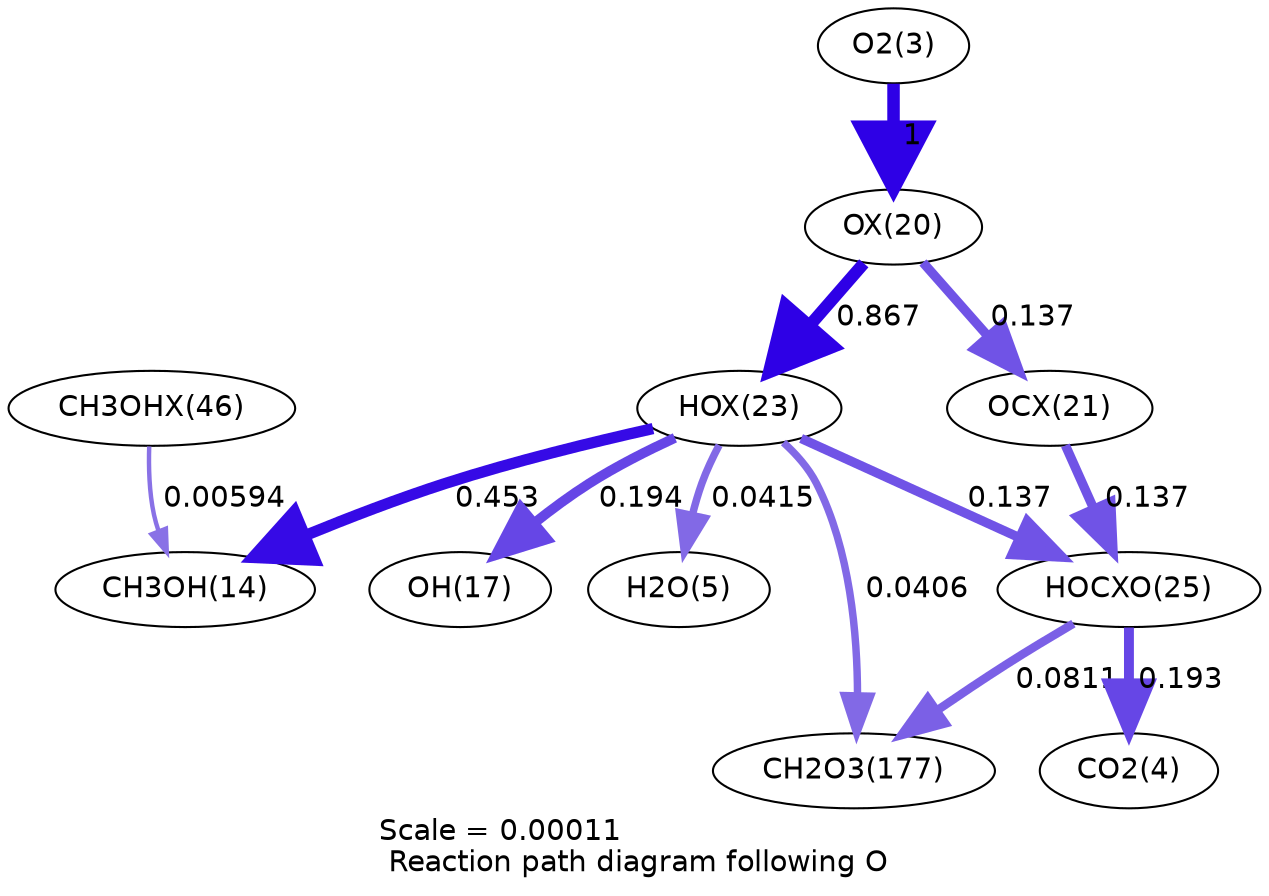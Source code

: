 digraph reaction_paths {
center=1;
s5 -> s32[fontname="Helvetica", penwidth=6, arrowsize=3, color="0.7, 1.5, 0.9"
, label=" 1"];
s32 -> s35[fontname="Helvetica", penwidth=5.89, arrowsize=2.95, color="0.7, 1.37, 0.9"
, label=" 0.867"];
s32 -> s33[fontname="Helvetica", penwidth=4.5, arrowsize=2.25, color="0.7, 0.637, 0.9"
, label=" 0.137"];
s35 -> s16[fontname="Helvetica", penwidth=5.4, arrowsize=2.7, color="0.7, 0.953, 0.9"
, label=" 0.453"];
s35 -> s19[fontname="Helvetica", penwidth=4.76, arrowsize=2.38, color="0.7, 0.694, 0.9"
, label=" 0.194"];
s35 -> s7[fontname="Helvetica", penwidth=3.6, arrowsize=1.8, color="0.7, 0.542, 0.9"
, label=" 0.0415"];
s35 -> s37[fontname="Helvetica", penwidth=4.5, arrowsize=2.25, color="0.7, 0.637, 0.9"
, label=" 0.137"];
s35 -> s28[fontname="Helvetica", penwidth=3.58, arrowsize=1.79, color="0.7, 0.541, 0.9"
, label=" 0.0406"];
s50 -> s16[fontname="Helvetica", penwidth=2.13, arrowsize=1.06, color="0.7, 0.506, 0.9"
, label=" 0.00594"];
s33 -> s37[fontname="Helvetica", penwidth=4.5, arrowsize=2.25, color="0.7, 0.637, 0.9"
, label=" 0.137"];
s37 -> s6[fontname="Helvetica", penwidth=4.76, arrowsize=2.38, color="0.7, 0.693, 0.9"
, label=" 0.193"];
s37 -> s28[fontname="Helvetica", penwidth=4.1, arrowsize=2.05, color="0.7, 0.581, 0.9"
, label=" 0.0811"];
s5 [ fontname="Helvetica", label="O2(3)"];
s6 [ fontname="Helvetica", label="CO2(4)"];
s7 [ fontname="Helvetica", label="H2O(5)"];
s16 [ fontname="Helvetica", label="CH3OH(14)"];
s19 [ fontname="Helvetica", label="OH(17)"];
s28 [ fontname="Helvetica", label="CH2O3(177)"];
s32 [ fontname="Helvetica", label="OX(20)"];
s33 [ fontname="Helvetica", label="OCX(21)"];
s35 [ fontname="Helvetica", label="HOX(23)"];
s37 [ fontname="Helvetica", label="HOCXO(25)"];
s50 [ fontname="Helvetica", label="CH3OHX(46)"];
 label = "Scale = 0.00011\l Reaction path diagram following O";
 fontname = "Helvetica";
}
